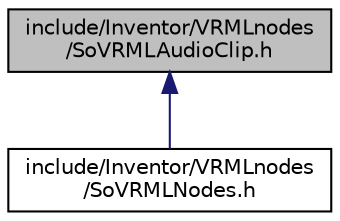 digraph "include/Inventor/VRMLnodes/SoVRMLAudioClip.h"
{
 // LATEX_PDF_SIZE
  edge [fontname="Helvetica",fontsize="10",labelfontname="Helvetica",labelfontsize="10"];
  node [fontname="Helvetica",fontsize="10",shape=record];
  Node1 [label="include/Inventor/VRMLnodes\l/SoVRMLAudioClip.h",height=0.2,width=0.4,color="black", fillcolor="grey75", style="filled", fontcolor="black",tooltip=" "];
  Node1 -> Node2 [dir="back",color="midnightblue",fontsize="10",style="solid",fontname="Helvetica"];
  Node2 [label="include/Inventor/VRMLnodes\l/SoVRMLNodes.h",height=0.2,width=0.4,color="black", fillcolor="white", style="filled",URL="$SoVRMLNodes_8h.html",tooltip=" "];
}
